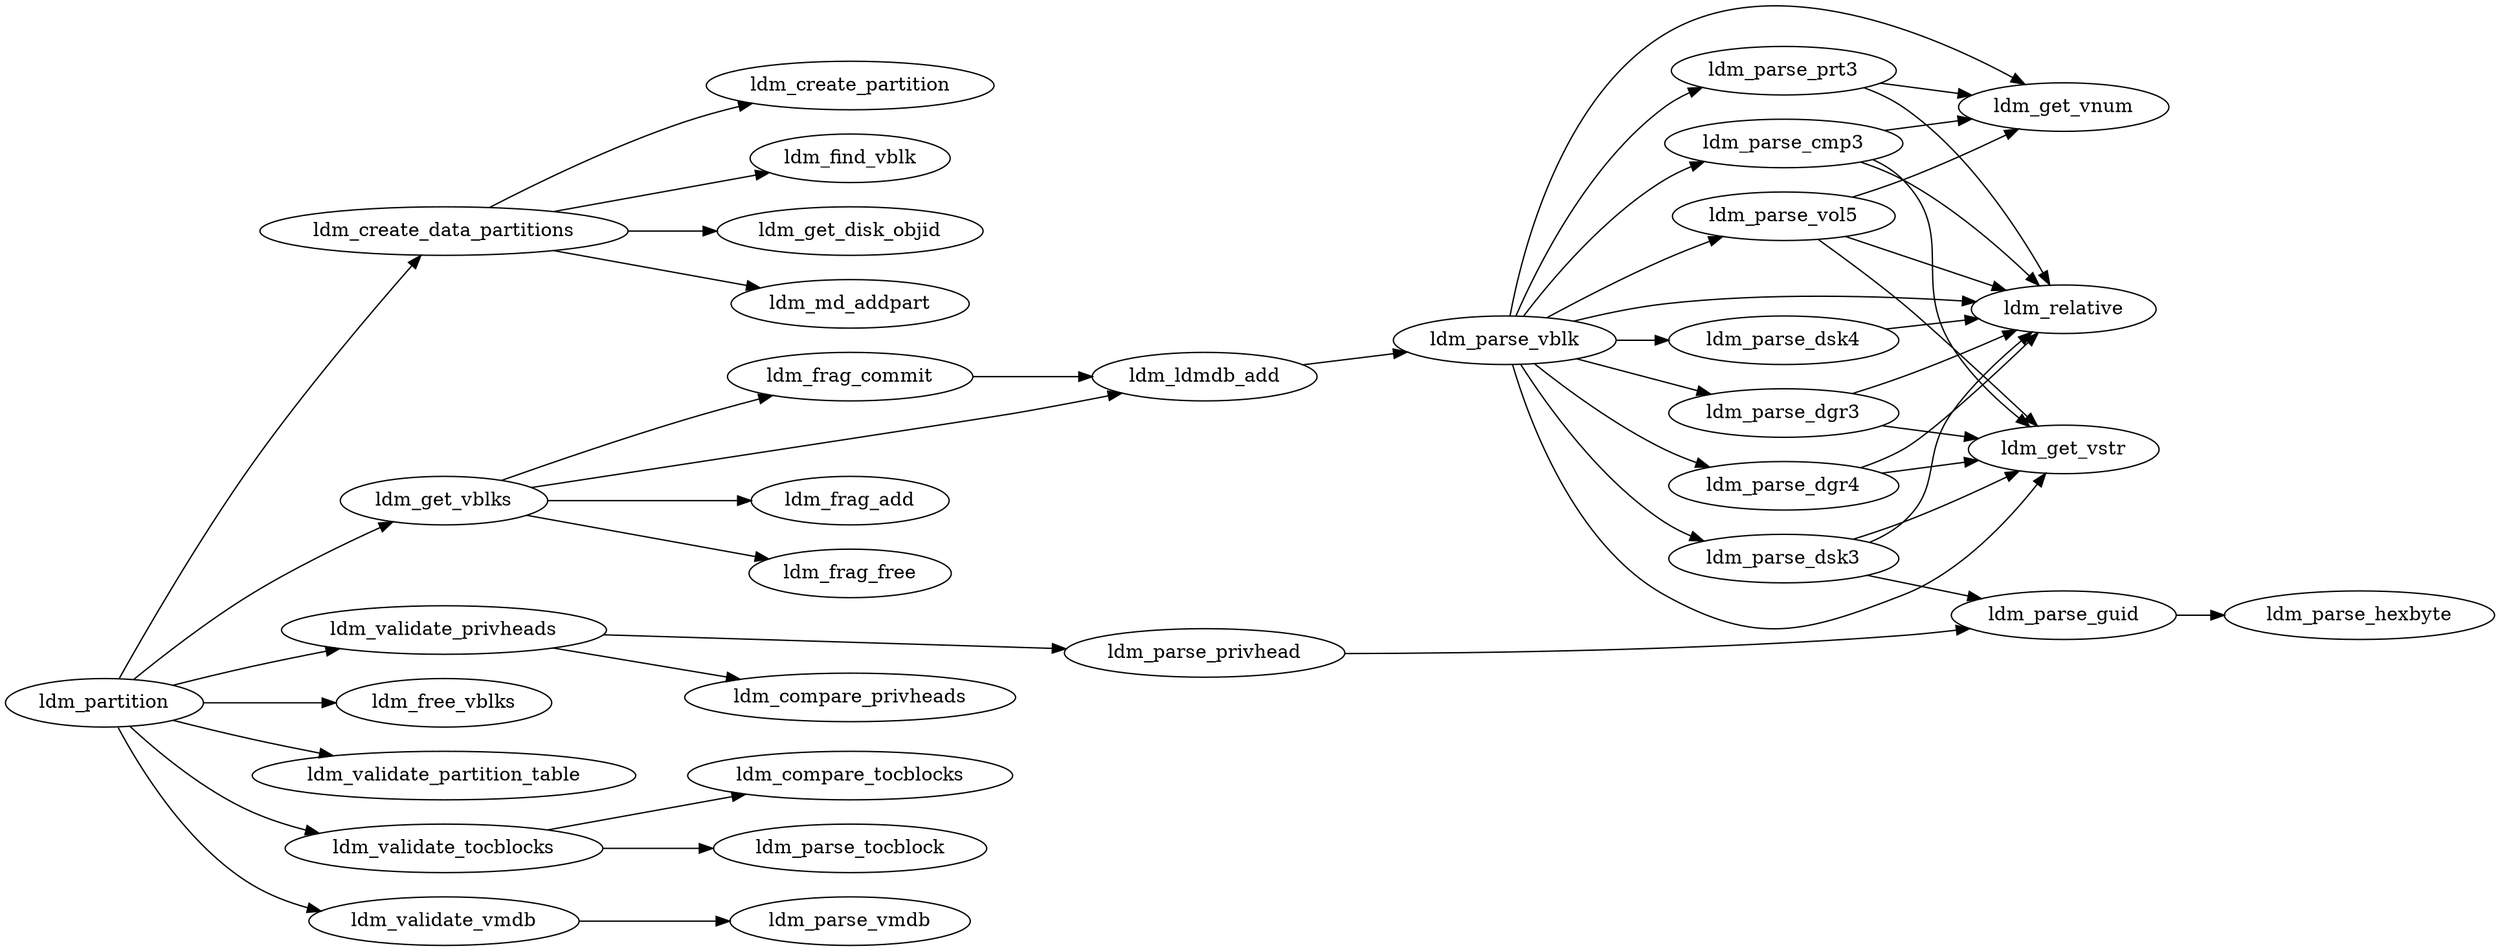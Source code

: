digraph "bla" {
	graph [
		fontsize = "14"
		fontname = "Times-Roman"
		fontcolor = "black"
		rankdir = "LR"
		bb = "0,0,1316,691"
		color = "black"
	]
	node [
		fontsize = "14"
		fontname = "Times-Roman"
		fontcolor = "black"
		shape = "ellipse"
		color = "black"
	]
	edge [
		fontsize = "14"
		fontname = "Times-Roman"
		fontcolor = "black"
		color = "black"
	]
	"ldm_create_data_partitions" [
		label = "\N"
		color = "black"
		width = "2.390000"
		fontsize = "14"
		fontname = "Times-Roman"
		fontcolor = "black"
		pos = "233,530"
		height = "0.500000"
		shape = "ellipse"
	]
	"ldm_create_partition" [
		label = "\N"
		color = "black"
		width = "1.890000"
		fontsize = "14"
		fontname = "Times-Roman"
		fontcolor = "black"
		pos = "440,638"
		height = "0.500000"
		shape = "ellipse"
	]
	"ldm_find_vblk" [
		label = "\N"
		color = "black"
		width = "1.440000"
		fontsize = "14"
		fontname = "Times-Roman"
		fontcolor = "black"
		pos = "440,584"
		height = "0.500000"
		shape = "ellipse"
	]
	"ldm_get_disk_objid" [
		label = "\N"
		color = "black"
		width = "1.830000"
		fontsize = "14"
		fontname = "Times-Roman"
		fontcolor = "black"
		pos = "440,530"
		height = "0.500000"
		shape = "ellipse"
	]
	"ldm_md_addpart" [
		label = "\N"
		color = "black"
		width = "1.610000"
		fontsize = "14"
		fontname = "Times-Roman"
		fontcolor = "black"
		pos = "440,476"
		height = "0.500000"
		shape = "ellipse"
	]
	"ldm_frag_commit" [
		label = "\N"
		color = "black"
		width = "1.690000"
		fontsize = "14"
		fontname = "Times-Roman"
		fontcolor = "black"
		pos = "440,422"
		height = "0.500000"
		shape = "ellipse"
	]
	"ldm_ldmdb_add" [
		label = "\N"
		color = "black"
		width = "1.560000"
		fontsize = "14"
		fontname = "Times-Roman"
		fontcolor = "black"
		pos = "624,422"
		height = "0.500000"
		shape = "ellipse"
	]
	"ldm_get_vblks" [
		label = "\N"
		color = "black"
		width = "1.440000"
		fontsize = "14"
		fontname = "Times-Roman"
		fontcolor = "black"
		pos = "233,330"
		height = "0.500000"
		shape = "ellipse"
	]
	"ldm_frag_add" [
		label = "\N"
		color = "black"
		width = "1.360000"
		fontsize = "14"
		fontname = "Times-Roman"
		fontcolor = "black"
		pos = "440,330"
		height = "0.500000"
		shape = "ellipse"
	]
	"ldm_frag_free" [
		label = "\N"
		color = "black"
		width = "1.390000"
		fontsize = "14"
		fontname = "Times-Roman"
		fontcolor = "black"
		pos = "440,276"
		height = "0.500000"
		shape = "ellipse"
	]
	"ldm_parse_vblk" [
		label = "\N"
		color = "black"
		width = "1.530000"
		fontsize = "14"
		fontname = "Times-Roman"
		fontcolor = "black"
		pos = "784,435"
		height = "0.500000"
		shape = "ellipse"
	]
	"ldm_parse_cmp3" [
		label = "\N"
		color = "black"
		width = "1.610000"
		fontsize = "14"
		fontname = "Times-Roman"
		fontcolor = "black"
		pos = "935,581"
		height = "0.500000"
		shape = "ellipse"
	]
	"ldm_get_vnum" [
		label = "\N"
		color = "black"
		width = "1.440000"
		fontsize = "14"
		fontname = "Times-Roman"
		fontcolor = "black"
		pos = "1086,608"
		height = "0.500000"
		shape = "ellipse"
	]
	"ldm_get_vstr" [
		label = "\N"
		color = "black"
		width = "1.310000"
		fontsize = "14"
		fontname = "Times-Roman"
		fontcolor = "black"
		pos = "1086,354"
		height = "0.500000"
		shape = "ellipse"
	]
	"ldm_relative" [
		label = "\N"
		color = "black"
		width = "1.250000"
		fontsize = "14"
		fontname = "Times-Roman"
		fontcolor = "black"
		pos = "1086,458"
		height = "0.500000"
		shape = "ellipse"
	]
	"ldm_parse_dgr3" [
		label = "\N"
		color = "black"
		width = "1.530000"
		fontsize = "14"
		fontname = "Times-Roman"
		fontcolor = "black"
		pos = "935,381"
		height = "0.500000"
		shape = "ellipse"
	]
	"ldm_parse_dgr4" [
		label = "\N"
		color = "black"
		width = "1.530000"
		fontsize = "14"
		fontname = "Times-Roman"
		fontcolor = "black"
		pos = "935,327"
		height = "0.500000"
		shape = "ellipse"
	]
	"ldm_parse_dsk3" [
		label = "\N"
		color = "black"
		width = "1.560000"
		fontsize = "14"
		fontname = "Times-Roman"
		fontcolor = "black"
		pos = "935,273"
		height = "0.500000"
		shape = "ellipse"
	]
	"ldm_parse_guid" [
		label = "\N"
		color = "black"
		width = "1.530000"
		fontsize = "14"
		fontname = "Times-Roman"
		fontcolor = "black"
		pos = "1086,231"
		height = "0.500000"
		shape = "ellipse"
	]
	"ldm_parse_dsk4" [
		label = "\N"
		color = "black"
		width = "1.560000"
		fontsize = "14"
		fontname = "Times-Roman"
		fontcolor = "black"
		pos = "935,435"
		height = "0.500000"
		shape = "ellipse"
	]
	"ldm_parse_hexbyte" [
		label = "\N"
		color = "black"
		width = "1.810000"
		fontsize = "14"
		fontname = "Times-Roman"
		fontcolor = "black"
		pos = "1243,231"
		height = "0.500000"
		shape = "ellipse"
	]
	"ldm_parse_privhead" [
		label = "\N"
		color = "black"
		width = "1.860000"
		fontsize = "14"
		fontname = "Times-Roman"
		fontcolor = "black"
		pos = "624,216"
		height = "0.500000"
		shape = "ellipse"
	]
	"ldm_parse_prt3" [
		label = "\N"
		color = "black"
		width = "1.500000"
		fontsize = "14"
		fontname = "Times-Roman"
		fontcolor = "black"
		pos = "935,635"
		height = "0.500000"
		shape = "ellipse"
	]
	"ldm_parse_vol5" [
		label = "\N"
		color = "black"
		width = "1.530000"
		fontsize = "14"
		fontname = "Times-Roman"
		fontcolor = "black"
		pos = "935,527"
		height = "0.500000"
		shape = "ellipse"
	]
	"ldm_partition" [
		label = "\N"
		color = "black"
		width = "1.330000"
		fontsize = "14"
		fontname = "Times-Roman"
		fontcolor = "black"
		pos = "57,180"
		height = "0.500000"
		shape = "ellipse"
	]
	"ldm_free_vblks" [
		label = "\N"
		color = "black"
		width = "1.500000"
		fontsize = "14"
		fontname = "Times-Roman"
		fontcolor = "black"
		pos = "233,180"
		height = "0.500000"
		shape = "ellipse"
	]
	"ldm_validate_partition_table" [
		label = "\N"
		color = "black"
		width = "2.530000"
		fontsize = "14"
		fontname = "Times-Roman"
		fontcolor = "black"
		pos = "233,126"
		height = "0.500000"
		shape = "ellipse"
	]
	"ldm_validate_privheads" [
		label = "\N"
		color = "black"
		width = "2.140000"
		fontsize = "14"
		fontname = "Times-Roman"
		fontcolor = "black"
		pos = "233,234"
		height = "0.500000"
		shape = "ellipse"
	]
	"ldm_validate_tocblocks" [
		label = "\N"
		color = "black"
		width = "2.140000"
		fontsize = "14"
		fontname = "Times-Roman"
		fontcolor = "black"
		pos = "233,72"
		height = "0.500000"
		shape = "ellipse"
	]
	"ldm_validate_vmdb" [
		label = "\N"
		color = "black"
		width = "1.830000"
		fontsize = "14"
		fontname = "Times-Roman"
		fontcolor = "black"
		pos = "233,18"
		height = "0.500000"
		shape = "ellipse"
	]
	"ldm_compare_privheads" [
		label = "\N"
		color = "black"
		width = "2.190000"
		fontsize = "14"
		fontname = "Times-Roman"
		fontcolor = "black"
		pos = "440,184"
		height = "0.500000"
		shape = "ellipse"
	]
	"ldm_compare_tocblocks" [
		label = "\N"
		color = "black"
		width = "2.190000"
		fontsize = "14"
		fontname = "Times-Roman"
		fontcolor = "black"
		pos = "440,126"
		height = "0.500000"
		shape = "ellipse"
	]
	"ldm_parse_tocblock" [
		label = "\N"
		color = "black"
		width = "1.860000"
		fontsize = "14"
		fontname = "Times-Roman"
		fontcolor = "black"
		pos = "440,72"
		height = "0.500000"
		shape = "ellipse"
	]
	"ldm_parse_vmdb" [
		label = "\N"
		color = "black"
		width = "1.640000"
		fontsize = "14"
		fontname = "Times-Roman"
		fontcolor = "black"
		pos = "440,18"
		height = "0.500000"
		shape = "ellipse"
	]
	"ldm_create_data_partitions" -> "ldm_create_partition" [
		fontsize = "14"
		fontname = "Times-Roman"
		fontcolor = "black"
		pos = "e,394,624  257,548 282,565 322,593 360,611 368,615 376,618 385,621"
		color = "black"
	]
	"ldm_create_data_partitions" -> "ldm_find_vblk" [
		fontsize = "14"
		fontname = "Times-Roman"
		fontcolor = "black"
		pos = "e,398,573  287,544 318,552 357,563 388,570"
		color = "black"
	]
	"ldm_create_data_partitions" -> "ldm_get_disk_objid" [
		fontsize = "14"
		fontname = "Times-Roman"
		fontcolor = "black"
		pos = "e,373,530  320,530 335,530 349,530 363,530"
		color = "black"
	]
	"ldm_create_data_partitions" -> "ldm_md_addpart" [
		fontsize = "14"
		fontname = "Times-Roman"
		fontcolor = "black"
		pos = "e,395,488  287,516 318,508 355,498 385,490"
		color = "black"
	]
	"ldm_frag_commit" -> "ldm_ldmdb_add" [
		fontsize = "14"
		fontname = "Times-Roman"
		fontcolor = "black"
		pos = "e,568,422  501,422 520,422 540,422 558,422"
		color = "black"
	]
	"ldm_get_vblks" -> "ldm_frag_add" [
		fontsize = "14"
		fontname = "Times-Roman"
		fontcolor = "black"
		pos = "e,390,330  285,330 315,330 351,330 380,330"
		color = "black"
	]
	"ldm_get_vblks" -> "ldm_frag_commit" [
		fontsize = "14"
		fontname = "Times-Roman"
		fontcolor = "black"
		pos = "e,403,408  263,345 289,357 327,375 360,390 371,395 383,399 394,404"
		color = "black"
	]
	"ldm_get_vblks" -> "ldm_frag_free" [
		fontsize = "14"
		fontname = "Times-Roman"
		fontcolor = "black"
		pos = "e,399,287  275,319 309,310 356,298 392,289"
		color = "black"
	]
	"ldm_get_vblks" -> "ldm_ldmdb_add" [
		fontsize = "14"
		fontname = "Times-Roman"
		fontcolor = "black"
		pos = "e,581,410  277,340 334,352 434,374 520,395 537,399 555,403 572,408"
		color = "black"
	]
	"ldm_ldmdb_add" -> "ldm_parse_vblk" [
		fontsize = "14"
		fontname = "Times-Roman"
		fontcolor = "black"
		pos = "e,730,430  679,426 693,427 707,428 720,429"
		color = "black"
	]
	"ldm_parse_cmp3" -> "ldm_get_vnum" [
		fontsize = "14"
		fontname = "Times-Roman"
		fontcolor = "black"
		pos = "e,1039,600  986,590 1000,592 1015,596 1029,598"
		color = "black"
	]
	"ldm_parse_cmp3" -> "ldm_get_vstr" [
		fontsize = "14"
		fontname = "Times-Roman"
		fontcolor = "black"
		pos = "e,1071,371  976,568 983,564 989,560 994,554 1032,510 1005,482 1030,431 1039,412 1053,392 1065,378"
		color = "black"
	]
	"ldm_parse_cmp3" -> "ldm_relative" [
		fontsize = "14"
		fontname = "Times-Roman"
		fontcolor = "black"
		pos = "e,1073,475  971,567 979,563 987,559 994,554 1024,533 1050,503 1068,482"
		color = "black"
	]
	"ldm_parse_dgr3" -> "ldm_get_vstr" [
		fontsize = "14"
		fontname = "Times-Roman"
		fontcolor = "black"
		pos = "e,1043,362  984,372 1000,370 1017,366 1033,364"
		color = "black"
	]
	"ldm_parse_dgr3" -> "ldm_relative" [
		fontsize = "14"
		fontname = "Times-Roman"
		fontcolor = "black"
		pos = "e,1060,443  968,396 977,399 986,404 994,408 1014,418 1035,429 1052,439"
		color = "black"
	]
	"ldm_parse_dgr4" -> "ldm_get_vstr" [
		fontsize = "14"
		fontname = "Times-Roman"
		fontcolor = "black"
		pos = "e,1043,346  984,336 1000,338 1017,342 1033,344"
		color = "black"
	]
	"ldm_parse_dgr4" -> "ldm_relative" [
		fontsize = "14"
		fontname = "Times-Roman"
		fontcolor = "black"
		pos = "e,1074,440  972,341 980,344 987,349 994,354 1025,376 1052,410 1069,433"
		color = "black"
	]
	"ldm_parse_dsk3" -> "ldm_get_vstr" [
		fontsize = "14"
		fontname = "Times-Roman"
		fontcolor = "black"
		pos = "e,1062,338  969,287 977,291 986,296 994,300 1015,310 1037,323 1055,334"
		color = "black"
	]
	"ldm_parse_dsk3" -> "ldm_parse_guid" [
		fontsize = "14"
		fontname = "Times-Roman"
		fontcolor = "black"
		pos = "e,1044,243  977,261 995,256 1016,251 1035,246"
		color = "black"
	]
	"ldm_parse_dsk3" -> "ldm_relative" [
		fontsize = "14"
		fontname = "Times-Roman"
		fontcolor = "black"
		pos = "e,1072,441  975,286 982,290 989,294 994,300 1022,328 1011,346 1030,381 1041,399 1055,420 1067,434"
		color = "black"
	]
	"ldm_parse_dsk4" -> "ldm_relative" [
		fontsize = "14"
		fontname = "Times-Roman"
		fontcolor = "black"
		pos = "e,1043,451  986,443 1002,445 1019,448 1034,450"
		color = "black"
	]
	"ldm_parse_guid" -> "ldm_parse_hexbyte" [
		fontsize = "14"
		fontname = "Times-Roman"
		fontcolor = "black"
		pos = "e,1178,231  1142,231 1151,231 1159,231 1168,231"
		color = "black"
	]
	"ldm_parse_privhead" -> "ldm_parse_guid" [
		fontsize = "14"
		fontname = "Times-Roman"
		fontcolor = "black"
		pos = "e,1033,226  692,216 766,216 889,218 994,223 1003,224 1013,224 1023,225"
		color = "black"
	]
	"ldm_parse_prt3" -> "ldm_get_vnum" [
		fontsize = "14"
		fontname = "Times-Roman"
		fontcolor = "black"
		pos = "e,1039,616  983,626 998,624 1014,621 1029,618"
		color = "black"
	]
	"ldm_parse_prt3" -> "ldm_relative" [
		fontsize = "14"
		fontname = "Times-Roman"
		fontcolor = "black"
		pos = "e,1079,476  973,622 980,618 988,614 994,608 1034,573 1063,515 1076,483"
		color = "black"
	]
	"ldm_parse_vblk" -> "ldm_get_vnum" [
		fontsize = "14"
		fontname = "Times-Roman"
		fontcolor = "black"
		pos = "e,1065,625  786,453 788,469 792,491 798,510 814,558 841,640 876,662 921,689 944,675 994,662 1018,655 1041,642 1058,630"
		color = "black"
	]
	"ldm_parse_vblk" -> "ldm_get_vstr" [
		fontsize = "14"
		fontname = "Times-Roman"
		fontcolor = "black"
		pos = "e,1077,336  786,417 793,377 814,283 876,246 921,220 947,225 994,246 1031,262 1058,301 1073,328"
		color = "black"
	]
	"ldm_parse_vblk" -> "ldm_parse_cmp3" [
		fontsize = "14"
		fontname = "Times-Roman"
		fontcolor = "black"
		pos = "e,898,567  794,453 809,478 840,525 876,554 880,557 885,560 889,562"
		color = "black"
	]
	"ldm_parse_vblk" -> "ldm_parse_dgr3" [
		fontsize = "14"
		fontname = "Times-Roman"
		fontcolor = "black"
		pos = "e,898,394  821,422 841,415 867,406 889,397"
		color = "black"
	]
	"ldm_parse_vblk" -> "ldm_parse_dgr4" [
		fontsize = "14"
		fontname = "Times-Roman"
		fontcolor = "black"
		pos = "e,900,341  801,418 818,400 848,372 876,354 881,351 886,348 891,345"
		color = "black"
	]
	"ldm_parse_vblk" -> "ldm_parse_dsk3" [
		fontsize = "14"
		fontname = "Times-Roman"
		fontcolor = "black"
		pos = "e,897,287  792,417 806,388 836,333 876,300 880,297 884,294 888,291"
		color = "black"
	]
	"ldm_parse_vblk" -> "ldm_parse_dsk4" [
		fontsize = "14"
		fontname = "Times-Roman"
		fontcolor = "black"
		pos = "e,879,435  840,435 850,435 859,435 869,435"
		color = "black"
	]
	"ldm_parse_vblk" -> "ldm_parse_prt3" [
		fontsize = "14"
		fontname = "Times-Roman"
		fontcolor = "black"
		pos = "e,897,622  789,453 800,487 829,563 876,608 880,612 884,615 888,617"
		color = "black"
	]
	"ldm_parse_vblk" -> "ldm_parse_vol5" [
		fontsize = "14"
		fontname = "Times-Roman"
		fontcolor = "black"
		pos = "e,906,512  808,451 827,464 853,481 876,495 883,499 890,503 897,507"
		color = "black"
	]
	"ldm_parse_vblk" -> "ldm_relative" [
		fontsize = "14"
		fontname = "Times-Roman"
		fontcolor = "black"
		pos = "e,1042,463  822,448 838,453 858,459 876,462 929,469 991,467 1033,464"
		color = "black"
	]
	"ldm_parse_vol5" -> "ldm_get_vnum" [
		fontsize = "14"
		fontname = "Times-Roman"
		fontcolor = "black"
		pos = "e,1061,592  969,541 977,545 986,550 994,554 1015,564 1037,577 1054,588"
		color = "black"
	]
	"ldm_parse_vol5" -> "ldm_get_vstr" [
		fontsize = "14"
		fontname = "Times-Roman"
		fontcolor = "black"
		pos = "e,1072,371  951,510 963,497 980,478 994,462 1019,433 1048,400 1066,378"
		color = "black"
	]
	"ldm_parse_vol5" -> "ldm_relative" [
		fontsize = "14"
		fontname = "Times-Roman"
		fontcolor = "black"
		pos = "e,1056,472  967,512 991,501 1023,486 1048,476"
		color = "black"
	]
	"ldm_partition" -> "ldm_create_data_partitions" [
		fontsize = "14"
		fontname = "Times-Roman"
		fontcolor = "black"
		pos = "e,223,512  65,198 80,230 113,299 142,357 169,410 202,471 220,505"
		color = "black"
	]
	"ldm_partition" -> "ldm_free_vblks" [
		fontsize = "14"
		fontname = "Times-Roman"
		fontcolor = "black"
		pos = "e,179,180  106,180 126,180 149,180 169,180"
		color = "black"
	]
	"ldm_partition" -> "ldm_get_vblks" [
		fontsize = "14"
		fontname = "Times-Roman"
		fontcolor = "black"
		pos = "e,210,314  74,197 91,214 118,240 142,261 162,278 186,295 203,309"
		color = "black"
	]
	"ldm_partition" -> "ldm_validate_partition_table" [
		fontsize = "14"
		fontname = "Times-Roman"
		fontcolor = "black"
		pos = "e,182,141  94,168 109,164 127,158 142,153 152,150 162,147 173,144"
		color = "black"
	]
	"ldm_partition" -> "ldm_validate_privheads" [
		fontsize = "14"
		fontname = "Times-Roman"
		fontcolor = "black"
		pos = "e,184,220  94,192 109,197 126,202 142,207 153,210 164,214 175,217"
		color = "black"
	]
	"ldm_partition" -> "ldm_validate_tocblocks" [
		fontsize = "14"
		fontname = "Times-Roman"
		fontcolor = "black"
		pos = "e,177,84  71,163 87,144 113,116 142,99 150,95 159,91 168,87"
		color = "black"
	]
	"ldm_partition" -> "ldm_validate_vmdb" [
		fontsize = "14"
		fontname = "Times-Roman"
		fontcolor = "black"
		pos = "e,177,28  64,162 75,133 102,76 142,45 149,39 159,35 168,31"
		color = "black"
	]
	"ldm_validate_privheads" -> "ldm_compare_privheads" [
		fontsize = "14"
		fontname = "Times-Roman"
		fontcolor = "black"
		pos = "e,385,197  287,221 314,215 347,206 376,199"
		color = "black"
	]
	"ldm_validate_privheads" -> "ldm_parse_privhead" [
		fontsize = "14"
		fontname = "Times-Roman"
		fontcolor = "black"
		pos = "e,557,219  309,230 378,227 479,222 548,219"
		color = "black"
	]
	"ldm_validate_tocblocks" -> "ldm_compare_tocblocks" [
		fontsize = "14"
		fontname = "Times-Roman"
		fontcolor = "black"
		pos = "e,388,112  284,85 313,92 348,102 378,110"
		color = "black"
	]
	"ldm_validate_tocblocks" -> "ldm_parse_tocblock" [
		fontsize = "14"
		fontname = "Times-Roman"
		fontcolor = "black"
		pos = "e,373,72  310,72 328,72 346,72 363,72"
		color = "black"
	]
	"ldm_validate_vmdb" -> "ldm_parse_vmdb" [
		fontsize = "14"
		fontname = "Times-Roman"
		fontcolor = "black"
		pos = "e,381,18  300,18 323,18 349,18 372,18"
		color = "black"
	]
}
